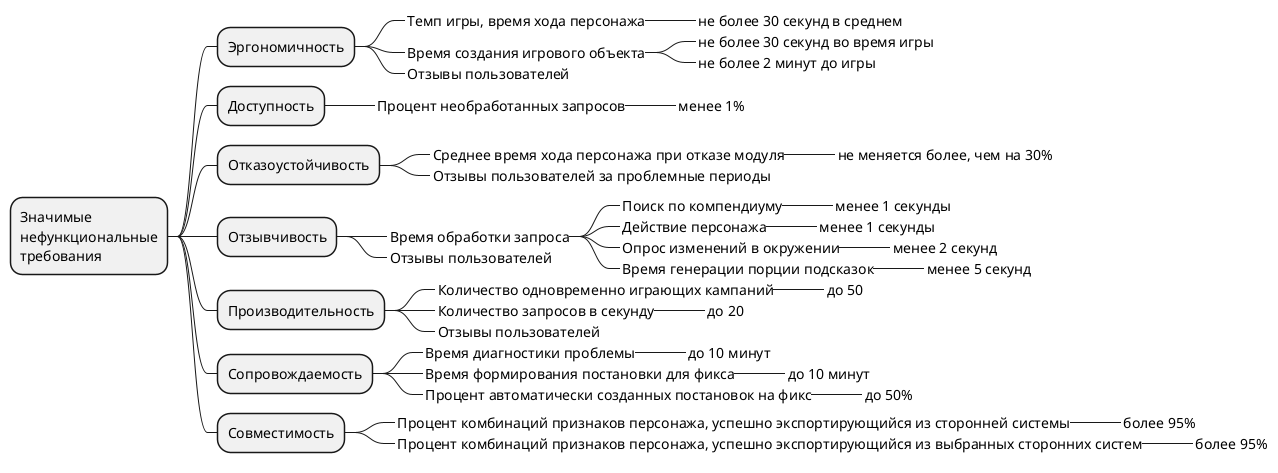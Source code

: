 @startmindmap
* Значимые\nнефункциональные\nтребования
** Эргономичность
***_ Темп игры, время хода персонажа
****_ не более 30 секунд в среднем
***_ Время создания игрового объекта
****_ не более 30 секунд во время игры
****_ не более 2 минут до игры
***_ Отзывы пользователей
** Доступность
***_ Процент необработанных запросов
****_ менее 1%
** Отказоустойчивость
***_ Среднее время хода персонажа при отказе модуля
****_ не меняется более, чем на 30%
***_ Отзывы пользователей за проблемные периоды
** Отзывчивость
***_ Время обработки запроса
****_ Поиск по компендиуму
*****_ менее 1 секунды
****_ Действие персонажа
*****_ менее 1 секунды
****_ Опрос изменений в окружении
*****_ менее 2 секунд
****_ Время генерации порции подсказок
*****_ менее 5 секунд
***_ Отзывы пользователей
** Производительность
***_ Количество одновременно играющих кампаний
****_ до 50
***_ Количество запросов в секунду
****_ до 20
***_ Отзывы пользователей
** Сопровождаемость
***_ Время диагностики проблемы
****_ до 10 минут
***_ Время формирования постановки для фикса
****_ до 10 минут
***_ Процент автоматически созданных постановок на фикс
****_ до 50%
** Совместимость
***_ Процент комбинаций признаков персонажа, успешно экспортирующийся из сторонней системы
****_ более 95%
***_ Процент комбинаций признаков персонажа, успешно экспортирующийся из выбранных сторонних систем
****_ более 95%
@endmindmap
